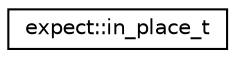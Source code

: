 digraph "Graphical Class Hierarchy"
{
  edge [fontname="Helvetica",fontsize="10",labelfontname="Helvetica",labelfontsize="10"];
  node [fontname="Helvetica",fontsize="10",shape=record];
  rankdir="LR";
  Node0 [label="expect::in_place_t",height=0.2,width=0.4,color="black", fillcolor="white", style="filled",URL="$d3/d44/structexpect_1_1in__place__t.html",tooltip="A structure for representing in-place construction. "];
}
